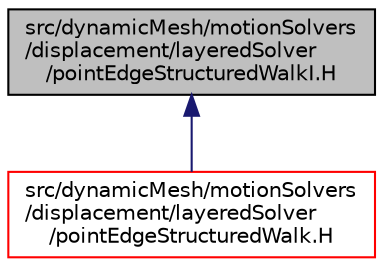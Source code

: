 digraph "src/dynamicMesh/motionSolvers/displacement/layeredSolver/pointEdgeStructuredWalkI.H"
{
  bgcolor="transparent";
  edge [fontname="Helvetica",fontsize="10",labelfontname="Helvetica",labelfontsize="10"];
  node [fontname="Helvetica",fontsize="10",shape=record];
  Node1 [label="src/dynamicMesh/motionSolvers\l/displacement/layeredSolver\l/pointEdgeStructuredWalkI.H",height=0.2,width=0.4,color="black", fillcolor="grey75", style="filled" fontcolor="black"];
  Node1 -> Node2 [dir="back",color="midnightblue",fontsize="10",style="solid",fontname="Helvetica"];
  Node2 [label="src/dynamicMesh/motionSolvers\l/displacement/layeredSolver\l/pointEdgeStructuredWalk.H",height=0.2,width=0.4,color="red",URL="$pointEdgeStructuredWalk_8H.html"];
}
